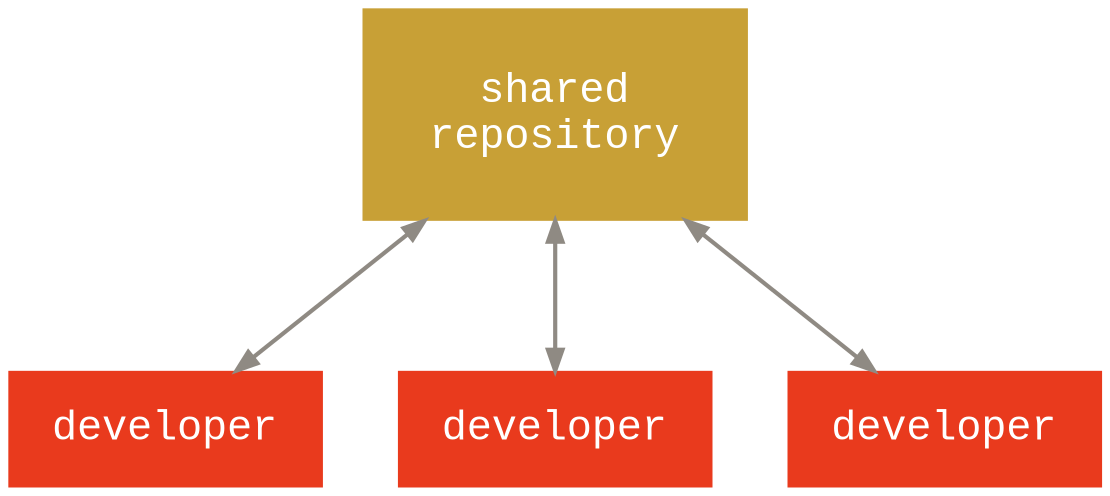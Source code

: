 graph Git {
  bgcolor="transparent"

  ranksep=1
  nodesep=.5

  edge [color="#8f8a83"
        dir="both"
        penwidth=2]
  node [shape=box
        style="filled"
        fillcolor="#e93a1d"
        fontname="Menlo, Monaco, Consolas, Lucida Console, Courier New, monospace"
        fontsize=20
        fontcolor="#ffffff"
        margin=".2,.23"
        width=2.1
        penwidth=0]

  repo [fillcolor="#c8a036"
        label="shared\nrepository"
        margin=".45,.4"]

  dev1 [label="developer"]
  dev2 [label="developer"]
  dev3 [label="developer"]

  repo -- dev1
  repo -- dev2
  repo -- dev3
}
